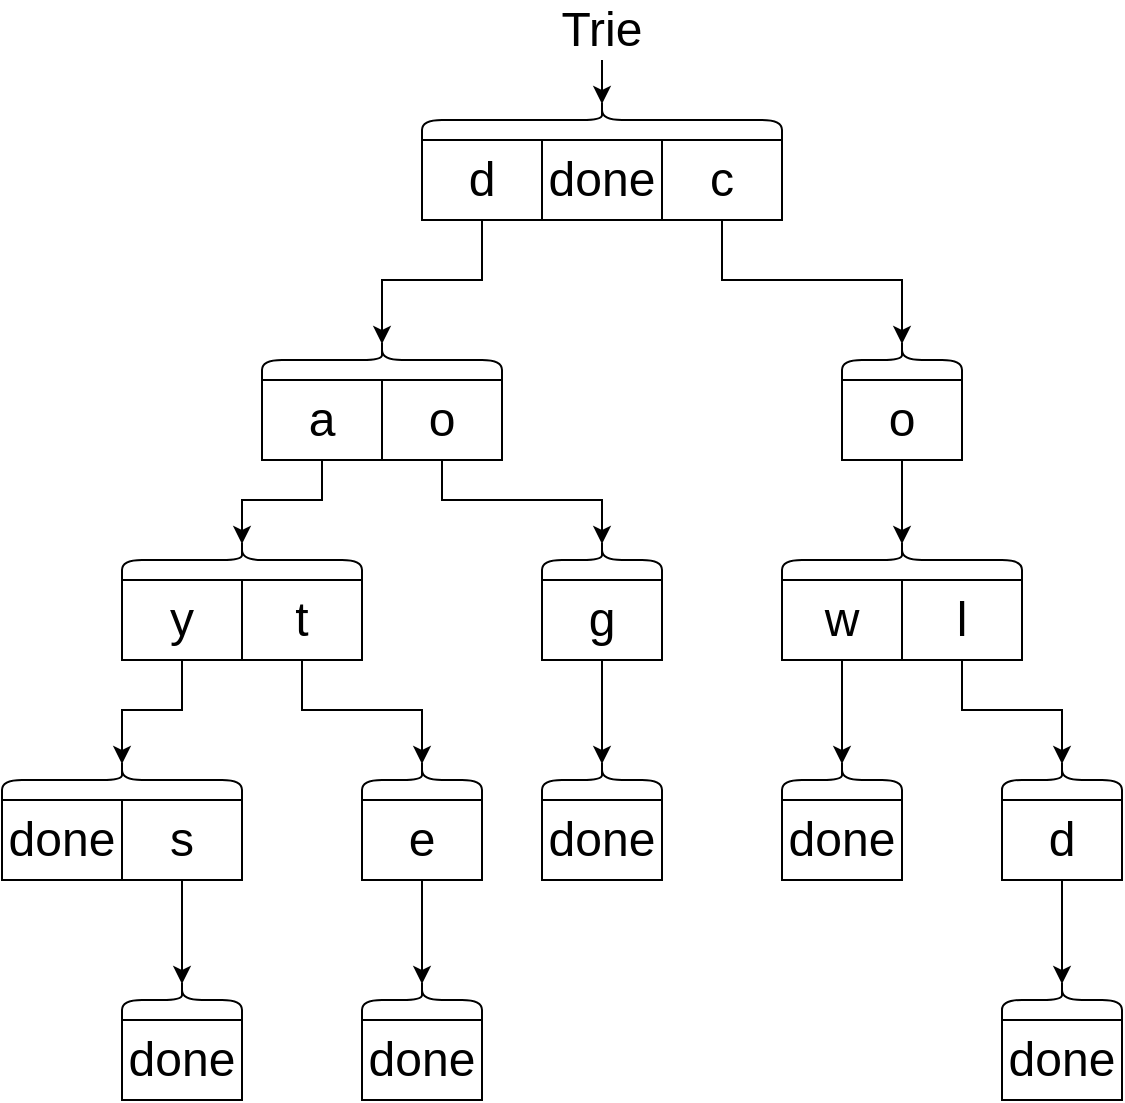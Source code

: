 <mxfile version="16.5.1" type="device"><diagram id="MaLqwwdri1Y5B9oj3e-l" name="Page-1"><mxGraphModel dx="1102" dy="865" grid="1" gridSize="10" guides="1" tooltips="1" connect="1" arrows="1" fold="1" page="1" pageScale="1" pageWidth="850" pageHeight="1100" math="0" shadow="0"><root><mxCell id="0"/><mxCell id="1" parent="0"/><mxCell id="2hJQuUqaXuUkuNozO4So-1" value="&lt;font style=&quot;font-size: 24px&quot;&gt;done&lt;/font&gt;" style="rounded=0;whiteSpace=wrap;html=1;align=center;" vertex="1" parent="1"><mxGeometry x="340" y="80" width="60" height="40" as="geometry"/></mxCell><mxCell id="2hJQuUqaXuUkuNozO4So-53" style="edgeStyle=orthogonalEdgeStyle;rounded=0;orthogonalLoop=1;jettySize=auto;html=1;exitX=0.5;exitY=1;exitDx=0;exitDy=0;entryX=0.1;entryY=0.5;entryDx=0;entryDy=0;entryPerimeter=0;fontSize=24;" edge="1" parent="1" source="2hJQuUqaXuUkuNozO4So-4" target="2hJQuUqaXuUkuNozO4So-10"><mxGeometry relative="1" as="geometry"/></mxCell><mxCell id="2hJQuUqaXuUkuNozO4So-4" value="&lt;font style=&quot;font-size: 24px&quot;&gt;d&lt;/font&gt;" style="rounded=0;whiteSpace=wrap;html=1;align=center;" vertex="1" parent="1"><mxGeometry x="280" y="80" width="60" height="40" as="geometry"/></mxCell><mxCell id="2hJQuUqaXuUkuNozO4So-54" style="edgeStyle=orthogonalEdgeStyle;rounded=0;orthogonalLoop=1;jettySize=auto;html=1;exitX=0.5;exitY=1;exitDx=0;exitDy=0;entryX=0.1;entryY=0.5;entryDx=0;entryDy=0;entryPerimeter=0;fontSize=24;" edge="1" parent="1" source="2hJQuUqaXuUkuNozO4So-5" target="2hJQuUqaXuUkuNozO4So-35"><mxGeometry relative="1" as="geometry"/></mxCell><mxCell id="2hJQuUqaXuUkuNozO4So-5" value="&lt;font style=&quot;font-size: 24px&quot;&gt;c&lt;/font&gt;" style="rounded=0;whiteSpace=wrap;html=1;align=center;" vertex="1" parent="1"><mxGeometry x="400" y="80" width="60" height="40" as="geometry"/></mxCell><mxCell id="2hJQuUqaXuUkuNozO4So-55" style="edgeStyle=orthogonalEdgeStyle;rounded=0;orthogonalLoop=1;jettySize=auto;html=1;exitX=0.5;exitY=1;exitDx=0;exitDy=0;entryX=0.1;entryY=0.5;entryDx=0;entryDy=0;entryPerimeter=0;fontSize=24;" edge="1" parent="1" source="2hJQuUqaXuUkuNozO4So-6" target="2hJQuUqaXuUkuNozO4So-23"><mxGeometry relative="1" as="geometry"/></mxCell><mxCell id="2hJQuUqaXuUkuNozO4So-6" value="&lt;font style=&quot;font-size: 24px&quot;&gt;a&lt;/font&gt;" style="rounded=0;whiteSpace=wrap;html=1;align=center;" vertex="1" parent="1"><mxGeometry x="200" y="200" width="60" height="40" as="geometry"/></mxCell><mxCell id="2hJQuUqaXuUkuNozO4So-56" style="edgeStyle=orthogonalEdgeStyle;rounded=0;orthogonalLoop=1;jettySize=auto;html=1;exitX=0.5;exitY=1;exitDx=0;exitDy=0;entryX=0.1;entryY=0.5;entryDx=0;entryDy=0;entryPerimeter=0;fontSize=24;" edge="1" parent="1" source="2hJQuUqaXuUkuNozO4So-7" target="2hJQuUqaXuUkuNozO4So-31"><mxGeometry relative="1" as="geometry"/></mxCell><mxCell id="2hJQuUqaXuUkuNozO4So-7" value="&lt;font style=&quot;font-size: 24px&quot;&gt;o&lt;/font&gt;" style="rounded=0;whiteSpace=wrap;html=1;align=center;" vertex="1" parent="1"><mxGeometry x="260" y="200" width="60" height="40" as="geometry"/></mxCell><mxCell id="2hJQuUqaXuUkuNozO4So-10" value="" style="shape=curlyBracket;whiteSpace=wrap;html=1;rounded=1;fontSize=24;rotation=90;" vertex="1" parent="1"><mxGeometry x="250" y="130" width="20" height="120" as="geometry"/></mxCell><mxCell id="2hJQuUqaXuUkuNozO4So-14" value="&lt;font style=&quot;font-size: 24px&quot;&gt;done&lt;/font&gt;" style="rounded=0;whiteSpace=wrap;html=1;align=center;" vertex="1" parent="1"><mxGeometry x="70" y="410" width="60" height="40" as="geometry"/></mxCell><mxCell id="2hJQuUqaXuUkuNozO4So-59" style="edgeStyle=orthogonalEdgeStyle;rounded=0;orthogonalLoop=1;jettySize=auto;html=1;exitX=0.5;exitY=1;exitDx=0;exitDy=0;entryX=0.1;entryY=0.5;entryDx=0;entryDy=0;entryPerimeter=0;fontSize=24;" edge="1" parent="1" source="2hJQuUqaXuUkuNozO4So-15" target="2hJQuUqaXuUkuNozO4So-18"><mxGeometry relative="1" as="geometry"/></mxCell><mxCell id="2hJQuUqaXuUkuNozO4So-15" value="&lt;font style=&quot;font-size: 24px&quot;&gt;s&lt;/font&gt;" style="rounded=0;whiteSpace=wrap;html=1;align=center;" vertex="1" parent="1"><mxGeometry x="130" y="410" width="60" height="40" as="geometry"/></mxCell><mxCell id="2hJQuUqaXuUkuNozO4So-16" value="" style="shape=curlyBracket;whiteSpace=wrap;html=1;rounded=1;fontSize=24;rotation=90;" vertex="1" parent="1"><mxGeometry x="120" y="340" width="20" height="120" as="geometry"/></mxCell><mxCell id="2hJQuUqaXuUkuNozO4So-17" value="&lt;font style=&quot;font-size: 24px&quot;&gt;done&lt;/font&gt;" style="rounded=0;whiteSpace=wrap;html=1;align=center;" vertex="1" parent="1"><mxGeometry x="130" y="520" width="60" height="40" as="geometry"/></mxCell><mxCell id="2hJQuUqaXuUkuNozO4So-18" value="" style="shape=curlyBracket;whiteSpace=wrap;html=1;rounded=1;fontSize=24;rotation=90;" vertex="1" parent="1"><mxGeometry x="150" y="480" width="20" height="60" as="geometry"/></mxCell><mxCell id="2hJQuUqaXuUkuNozO4So-57" style="edgeStyle=orthogonalEdgeStyle;rounded=0;orthogonalLoop=1;jettySize=auto;html=1;exitX=0.5;exitY=1;exitDx=0;exitDy=0;entryX=0.1;entryY=0.5;entryDx=0;entryDy=0;entryPerimeter=0;fontSize=24;" edge="1" parent="1" source="2hJQuUqaXuUkuNozO4So-21" target="2hJQuUqaXuUkuNozO4So-16"><mxGeometry relative="1" as="geometry"/></mxCell><mxCell id="2hJQuUqaXuUkuNozO4So-21" value="&lt;font style=&quot;font-size: 24px&quot;&gt;y&lt;/font&gt;" style="rounded=0;whiteSpace=wrap;html=1;align=center;" vertex="1" parent="1"><mxGeometry x="130" y="300" width="60" height="40" as="geometry"/></mxCell><mxCell id="2hJQuUqaXuUkuNozO4So-58" style="edgeStyle=orthogonalEdgeStyle;rounded=0;orthogonalLoop=1;jettySize=auto;html=1;exitX=0.5;exitY=1;exitDx=0;exitDy=0;entryX=0.1;entryY=0.5;entryDx=0;entryDy=0;entryPerimeter=0;fontSize=24;" edge="1" parent="1" source="2hJQuUqaXuUkuNozO4So-22" target="2hJQuUqaXuUkuNozO4So-25"><mxGeometry relative="1" as="geometry"/></mxCell><mxCell id="2hJQuUqaXuUkuNozO4So-22" value="&lt;font style=&quot;font-size: 24px&quot;&gt;t&lt;/font&gt;" style="rounded=0;whiteSpace=wrap;html=1;align=center;" vertex="1" parent="1"><mxGeometry x="190" y="300" width="60" height="40" as="geometry"/></mxCell><mxCell id="2hJQuUqaXuUkuNozO4So-23" value="" style="shape=curlyBracket;whiteSpace=wrap;html=1;rounded=1;fontSize=24;rotation=90;" vertex="1" parent="1"><mxGeometry x="180" y="230" width="20" height="120" as="geometry"/></mxCell><mxCell id="2hJQuUqaXuUkuNozO4So-60" style="edgeStyle=orthogonalEdgeStyle;rounded=0;orthogonalLoop=1;jettySize=auto;html=1;exitX=0.5;exitY=1;exitDx=0;exitDy=0;entryX=0.1;entryY=0.5;entryDx=0;entryDy=0;entryPerimeter=0;fontSize=24;" edge="1" parent="1" source="2hJQuUqaXuUkuNozO4So-24" target="2hJQuUqaXuUkuNozO4So-29"><mxGeometry relative="1" as="geometry"/></mxCell><mxCell id="2hJQuUqaXuUkuNozO4So-24" value="&lt;font style=&quot;font-size: 24px&quot;&gt;e&lt;/font&gt;" style="rounded=0;whiteSpace=wrap;html=1;align=center;" vertex="1" parent="1"><mxGeometry x="250" y="410" width="60" height="40" as="geometry"/></mxCell><mxCell id="2hJQuUqaXuUkuNozO4So-25" value="" style="shape=curlyBracket;whiteSpace=wrap;html=1;rounded=1;fontSize=24;rotation=90;" vertex="1" parent="1"><mxGeometry x="270" y="370" width="20" height="60" as="geometry"/></mxCell><mxCell id="2hJQuUqaXuUkuNozO4So-28" value="&lt;font style=&quot;font-size: 24px&quot;&gt;done&lt;/font&gt;" style="rounded=0;whiteSpace=wrap;html=1;align=center;" vertex="1" parent="1"><mxGeometry x="250" y="520" width="60" height="40" as="geometry"/></mxCell><mxCell id="2hJQuUqaXuUkuNozO4So-29" value="" style="shape=curlyBracket;whiteSpace=wrap;html=1;rounded=1;fontSize=24;rotation=90;" vertex="1" parent="1"><mxGeometry x="270" y="480" width="20" height="60" as="geometry"/></mxCell><mxCell id="2hJQuUqaXuUkuNozO4So-61" style="edgeStyle=orthogonalEdgeStyle;rounded=0;orthogonalLoop=1;jettySize=auto;html=1;exitX=0.5;exitY=1;exitDx=0;exitDy=0;entryX=0.1;entryY=0.5;entryDx=0;entryDy=0;entryPerimeter=0;fontSize=24;" edge="1" parent="1" source="2hJQuUqaXuUkuNozO4So-30" target="2hJQuUqaXuUkuNozO4So-33"><mxGeometry relative="1" as="geometry"/></mxCell><mxCell id="2hJQuUqaXuUkuNozO4So-30" value="&lt;font style=&quot;font-size: 24px&quot;&gt;g&lt;/font&gt;" style="rounded=0;whiteSpace=wrap;html=1;align=center;" vertex="1" parent="1"><mxGeometry x="340" y="300" width="60" height="40" as="geometry"/></mxCell><mxCell id="2hJQuUqaXuUkuNozO4So-31" value="" style="shape=curlyBracket;whiteSpace=wrap;html=1;rounded=1;fontSize=24;rotation=90;" vertex="1" parent="1"><mxGeometry x="360" y="260" width="20" height="60" as="geometry"/></mxCell><mxCell id="2hJQuUqaXuUkuNozO4So-32" value="&lt;font style=&quot;font-size: 24px&quot;&gt;done&lt;/font&gt;" style="rounded=0;whiteSpace=wrap;html=1;align=center;" vertex="1" parent="1"><mxGeometry x="340" y="410" width="60" height="40" as="geometry"/></mxCell><mxCell id="2hJQuUqaXuUkuNozO4So-33" value="" style="shape=curlyBracket;whiteSpace=wrap;html=1;rounded=1;fontSize=24;rotation=90;" vertex="1" parent="1"><mxGeometry x="360" y="370" width="20" height="60" as="geometry"/></mxCell><mxCell id="2hJQuUqaXuUkuNozO4So-63" style="edgeStyle=orthogonalEdgeStyle;rounded=0;orthogonalLoop=1;jettySize=auto;html=1;exitX=0.5;exitY=1;exitDx=0;exitDy=0;entryX=0.1;entryY=0.5;entryDx=0;entryDy=0;entryPerimeter=0;fontSize=24;" edge="1" parent="1" source="2hJQuUqaXuUkuNozO4So-34" target="2hJQuUqaXuUkuNozO4So-38"><mxGeometry relative="1" as="geometry"/></mxCell><mxCell id="2hJQuUqaXuUkuNozO4So-34" value="&lt;font style=&quot;font-size: 24px&quot;&gt;o&lt;/font&gt;" style="rounded=0;whiteSpace=wrap;html=1;align=center;" vertex="1" parent="1"><mxGeometry x="490" y="200" width="60" height="40" as="geometry"/></mxCell><mxCell id="2hJQuUqaXuUkuNozO4So-35" value="" style="shape=curlyBracket;whiteSpace=wrap;html=1;rounded=1;fontSize=24;rotation=90;" vertex="1" parent="1"><mxGeometry x="510" y="160" width="20" height="60" as="geometry"/></mxCell><mxCell id="2hJQuUqaXuUkuNozO4So-64" style="edgeStyle=orthogonalEdgeStyle;rounded=0;orthogonalLoop=1;jettySize=auto;html=1;exitX=0.5;exitY=1;exitDx=0;exitDy=0;entryX=0.1;entryY=0.5;entryDx=0;entryDy=0;entryPerimeter=0;fontSize=24;" edge="1" parent="1" source="2hJQuUqaXuUkuNozO4So-36" target="2hJQuUqaXuUkuNozO4So-41"><mxGeometry relative="1" as="geometry"/></mxCell><mxCell id="2hJQuUqaXuUkuNozO4So-36" value="&lt;font style=&quot;font-size: 24px&quot;&gt;w&lt;/font&gt;" style="rounded=0;whiteSpace=wrap;html=1;align=center;" vertex="1" parent="1"><mxGeometry x="460" y="300" width="60" height="40" as="geometry"/></mxCell><mxCell id="2hJQuUqaXuUkuNozO4So-65" style="edgeStyle=orthogonalEdgeStyle;rounded=0;orthogonalLoop=1;jettySize=auto;html=1;exitX=0.5;exitY=1;exitDx=0;exitDy=0;entryX=0.1;entryY=0.5;entryDx=0;entryDy=0;entryPerimeter=0;fontSize=24;" edge="1" parent="1" source="2hJQuUqaXuUkuNozO4So-37" target="2hJQuUqaXuUkuNozO4So-45"><mxGeometry relative="1" as="geometry"/></mxCell><mxCell id="2hJQuUqaXuUkuNozO4So-37" value="&lt;font style=&quot;font-size: 24px&quot;&gt;l&lt;/font&gt;" style="rounded=0;whiteSpace=wrap;html=1;align=center;" vertex="1" parent="1"><mxGeometry x="520" y="300" width="60" height="40" as="geometry"/></mxCell><mxCell id="2hJQuUqaXuUkuNozO4So-38" value="" style="shape=curlyBracket;whiteSpace=wrap;html=1;rounded=1;fontSize=24;rotation=90;" vertex="1" parent="1"><mxGeometry x="510" y="230" width="20" height="120" as="geometry"/></mxCell><mxCell id="2hJQuUqaXuUkuNozO4So-40" value="&lt;font style=&quot;font-size: 24px&quot;&gt;done&lt;/font&gt;" style="rounded=0;whiteSpace=wrap;html=1;align=center;" vertex="1" parent="1"><mxGeometry x="460" y="410" width="60" height="40" as="geometry"/></mxCell><mxCell id="2hJQuUqaXuUkuNozO4So-41" value="" style="shape=curlyBracket;whiteSpace=wrap;html=1;rounded=1;fontSize=24;rotation=90;" vertex="1" parent="1"><mxGeometry x="480" y="370" width="20" height="60" as="geometry"/></mxCell><mxCell id="2hJQuUqaXuUkuNozO4So-66" style="edgeStyle=orthogonalEdgeStyle;rounded=0;orthogonalLoop=1;jettySize=auto;html=1;exitX=0.5;exitY=1;exitDx=0;exitDy=0;entryX=0.1;entryY=0.5;entryDx=0;entryDy=0;entryPerimeter=0;fontSize=24;" edge="1" parent="1" source="2hJQuUqaXuUkuNozO4So-44" target="2hJQuUqaXuUkuNozO4So-47"><mxGeometry relative="1" as="geometry"/></mxCell><mxCell id="2hJQuUqaXuUkuNozO4So-44" value="&lt;font style=&quot;font-size: 24px&quot;&gt;d&lt;/font&gt;" style="rounded=0;whiteSpace=wrap;html=1;align=center;" vertex="1" parent="1"><mxGeometry x="570" y="410" width="60" height="40" as="geometry"/></mxCell><mxCell id="2hJQuUqaXuUkuNozO4So-45" value="" style="shape=curlyBracket;whiteSpace=wrap;html=1;rounded=1;fontSize=24;rotation=90;" vertex="1" parent="1"><mxGeometry x="590" y="370" width="20" height="60" as="geometry"/></mxCell><mxCell id="2hJQuUqaXuUkuNozO4So-46" value="&lt;font style=&quot;font-size: 24px&quot;&gt;done&lt;/font&gt;" style="rounded=0;whiteSpace=wrap;html=1;align=center;" vertex="1" parent="1"><mxGeometry x="570" y="520" width="60" height="40" as="geometry"/></mxCell><mxCell id="2hJQuUqaXuUkuNozO4So-47" value="" style="shape=curlyBracket;whiteSpace=wrap;html=1;rounded=1;fontSize=24;rotation=90;" vertex="1" parent="1"><mxGeometry x="590" y="480" width="20" height="60" as="geometry"/></mxCell><mxCell id="2hJQuUqaXuUkuNozO4So-50" value="" style="shape=curlyBracket;whiteSpace=wrap;html=1;rounded=1;fontSize=24;rotation=90;" vertex="1" parent="1"><mxGeometry x="360" y="-20" width="20" height="180" as="geometry"/></mxCell><mxCell id="2hJQuUqaXuUkuNozO4So-52" style="edgeStyle=orthogonalEdgeStyle;rounded=0;orthogonalLoop=1;jettySize=auto;html=1;exitX=0.5;exitY=1;exitDx=0;exitDy=0;entryX=0.1;entryY=0.5;entryDx=0;entryDy=0;entryPerimeter=0;fontSize=24;" edge="1" parent="1" source="2hJQuUqaXuUkuNozO4So-51" target="2hJQuUqaXuUkuNozO4So-50"><mxGeometry relative="1" as="geometry"/></mxCell><mxCell id="2hJQuUqaXuUkuNozO4So-51" value="Trie" style="text;html=1;strokeColor=none;fillColor=none;align=center;verticalAlign=middle;whiteSpace=wrap;rounded=0;fontSize=24;" vertex="1" parent="1"><mxGeometry x="340" y="10" width="60" height="30" as="geometry"/></mxCell></root></mxGraphModel></diagram></mxfile>